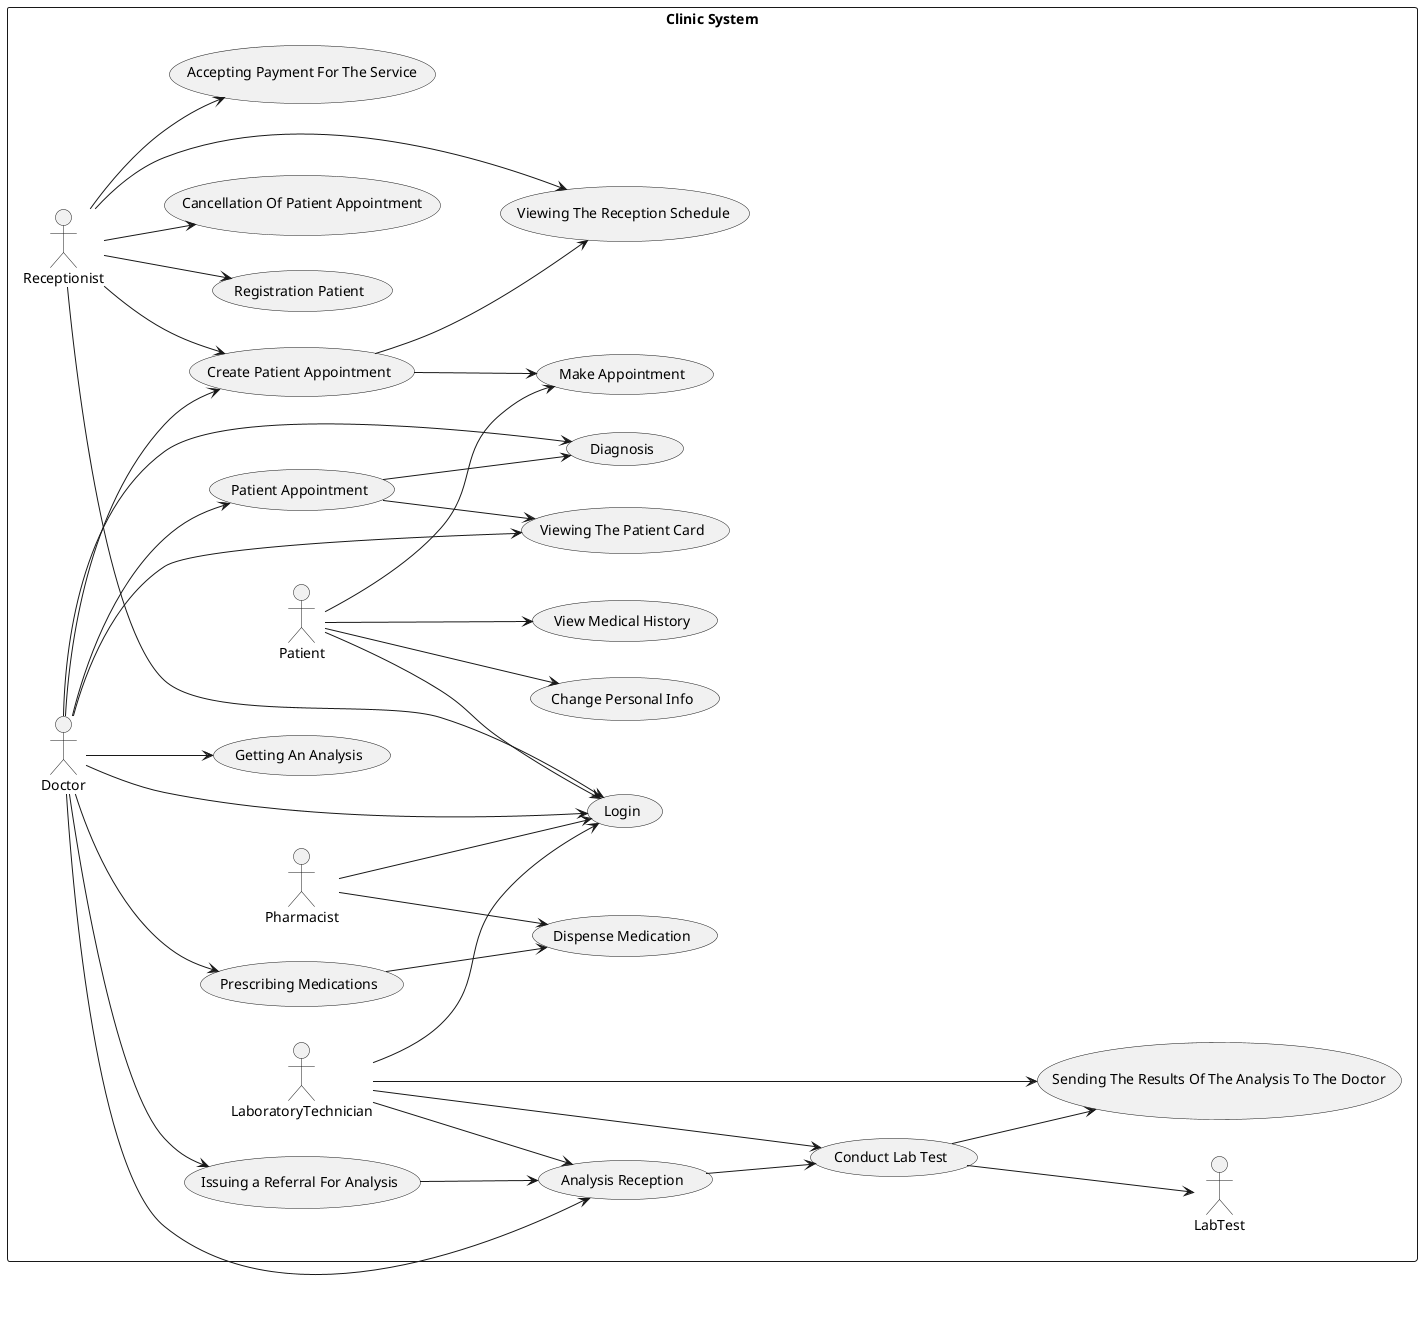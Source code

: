 @startuml UseCase
!define ACTOR actor
!define UC usecase

left to right direction
skinparam packageRotation 90

rectangle "Clinic System" {
    ACTOR Receptionist
    ACTOR Doctor
    ACTOR Patient
    ACTOR Pharmacist
    ACTOR LaboratoryTechnician

    Receptionist --> (Login)
    Receptionist --> (Create Patient Appointment)
    Receptionist --> (Cancellation Of Patient Appointment)
    Receptionist --> (Viewing The Reception Schedule)
    Receptionist --> (Accepting Payment For The Service)
    Receptionist --> (Registration Patient)

    Doctor --> (Login)
    Doctor --> (Create Patient Appointment)
    Doctor --> (Patient Appointment)
    Doctor --> (Viewing The Patient Card)
    Doctor --> (Diagnosis)
    Doctor --> (Prescribing Medications)
    Doctor --> (Issuing a Referral For Analysis)
    Doctor --> (Analysis Reception)
    Doctor --> (Getting An Analysis)

    Patient --> (Login)
    Patient --> (Make Appointment)
    Patient --> (View Medical History)
    Patient --> (Change Personal Info)

    Pharmacist --> (Login)
    Pharmacist --> (Dispense Medication)

    LaboratoryTechnician --> (Login)
    LaboratoryTechnician --> (Analysis Reception)
    LaboratoryTechnician --> (Conduct Lab Test)
    (Conduct Lab Test) --> LabTest
    LaboratoryTechnician --> (Sending The Results Of The Analysis To The Doctor)
    
    (Create Patient Appointment) --> (Viewing The Reception Schedule)
    (Create Patient Appointment) --> (Make Appointment)
    (Patient Appointment) --> (Viewing The Patient Card)
    (Patient Appointment) --> (Diagnosis)
    (Prescribing Medications) --> (Dispense Medication)
    (Issuing a Referral For Analysis) --> (Analysis Reception)
    (Analysis Reception) --> (Conduct Lab Test)
    (Conduct Lab Test) --> (Sending The Results Of The Analysis To The Doctor)
}
@enduml